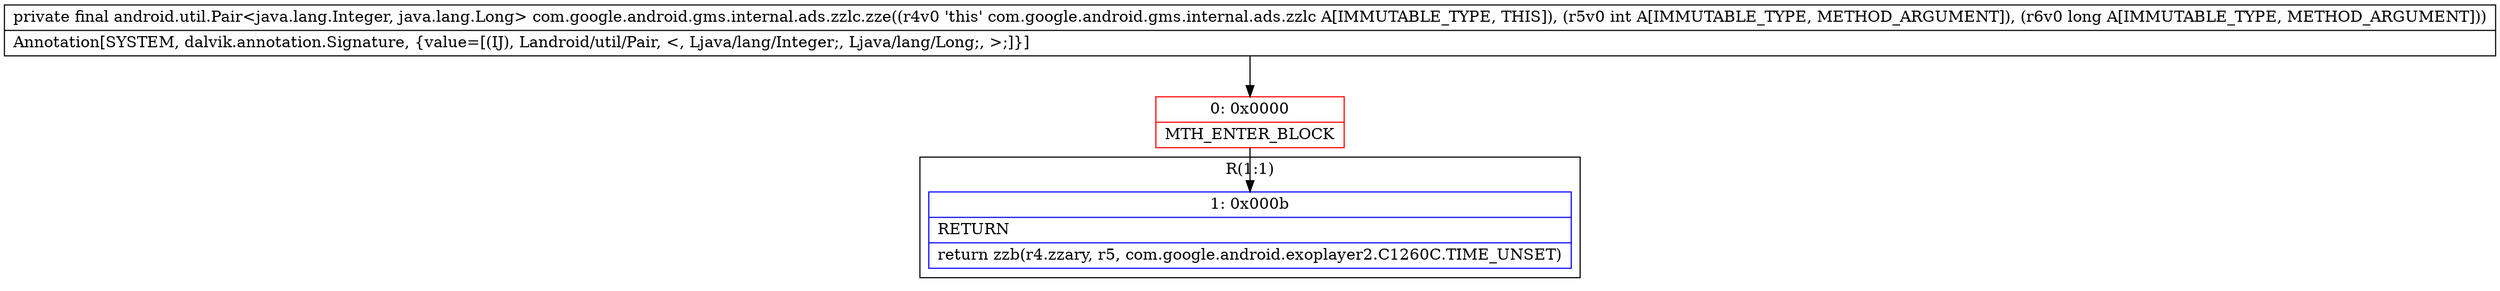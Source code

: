 digraph "CFG forcom.google.android.gms.internal.ads.zzlc.zze(IJ)Landroid\/util\/Pair;" {
subgraph cluster_Region_76592508 {
label = "R(1:1)";
node [shape=record,color=blue];
Node_1 [shape=record,label="{1\:\ 0x000b|RETURN\l|return zzb(r4.zzary, r5, com.google.android.exoplayer2.C1260C.TIME_UNSET)\l}"];
}
Node_0 [shape=record,color=red,label="{0\:\ 0x0000|MTH_ENTER_BLOCK\l}"];
MethodNode[shape=record,label="{private final android.util.Pair\<java.lang.Integer, java.lang.Long\> com.google.android.gms.internal.ads.zzlc.zze((r4v0 'this' com.google.android.gms.internal.ads.zzlc A[IMMUTABLE_TYPE, THIS]), (r5v0 int A[IMMUTABLE_TYPE, METHOD_ARGUMENT]), (r6v0 long A[IMMUTABLE_TYPE, METHOD_ARGUMENT]))  | Annotation[SYSTEM, dalvik.annotation.Signature, \{value=[(IJ), Landroid\/util\/Pair, \<, Ljava\/lang\/Integer;, Ljava\/lang\/Long;, \>;]\}]\l}"];
MethodNode -> Node_0;
Node_0 -> Node_1;
}

